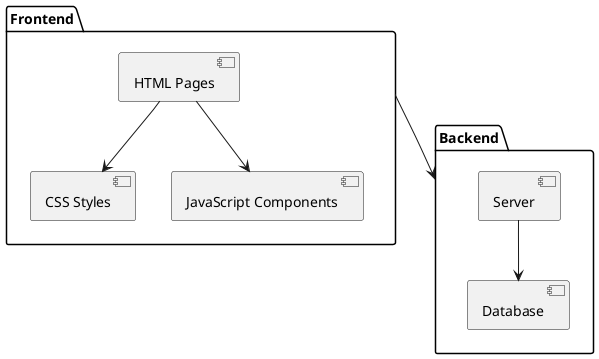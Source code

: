 @startuml
package "Frontend" {
  [HTML Pages] --> [CSS Styles]
  [HTML Pages] --> [JavaScript Components]
}

package "Backend" {
  [Server] --> [Database]
}

[Frontend] --> [Backend]
@enduml